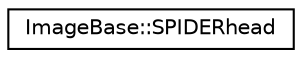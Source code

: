 digraph "Graphical Class Hierarchy"
{
  edge [fontname="Helvetica",fontsize="10",labelfontname="Helvetica",labelfontsize="10"];
  node [fontname="Helvetica",fontsize="10",shape=record];
  rankdir="LR";
  Node0 [label="ImageBase::SPIDERhead",height=0.2,width=0.4,color="black", fillcolor="white", style="filled",URL="$structImageBase_1_1SPIDERhead.html"];
}
